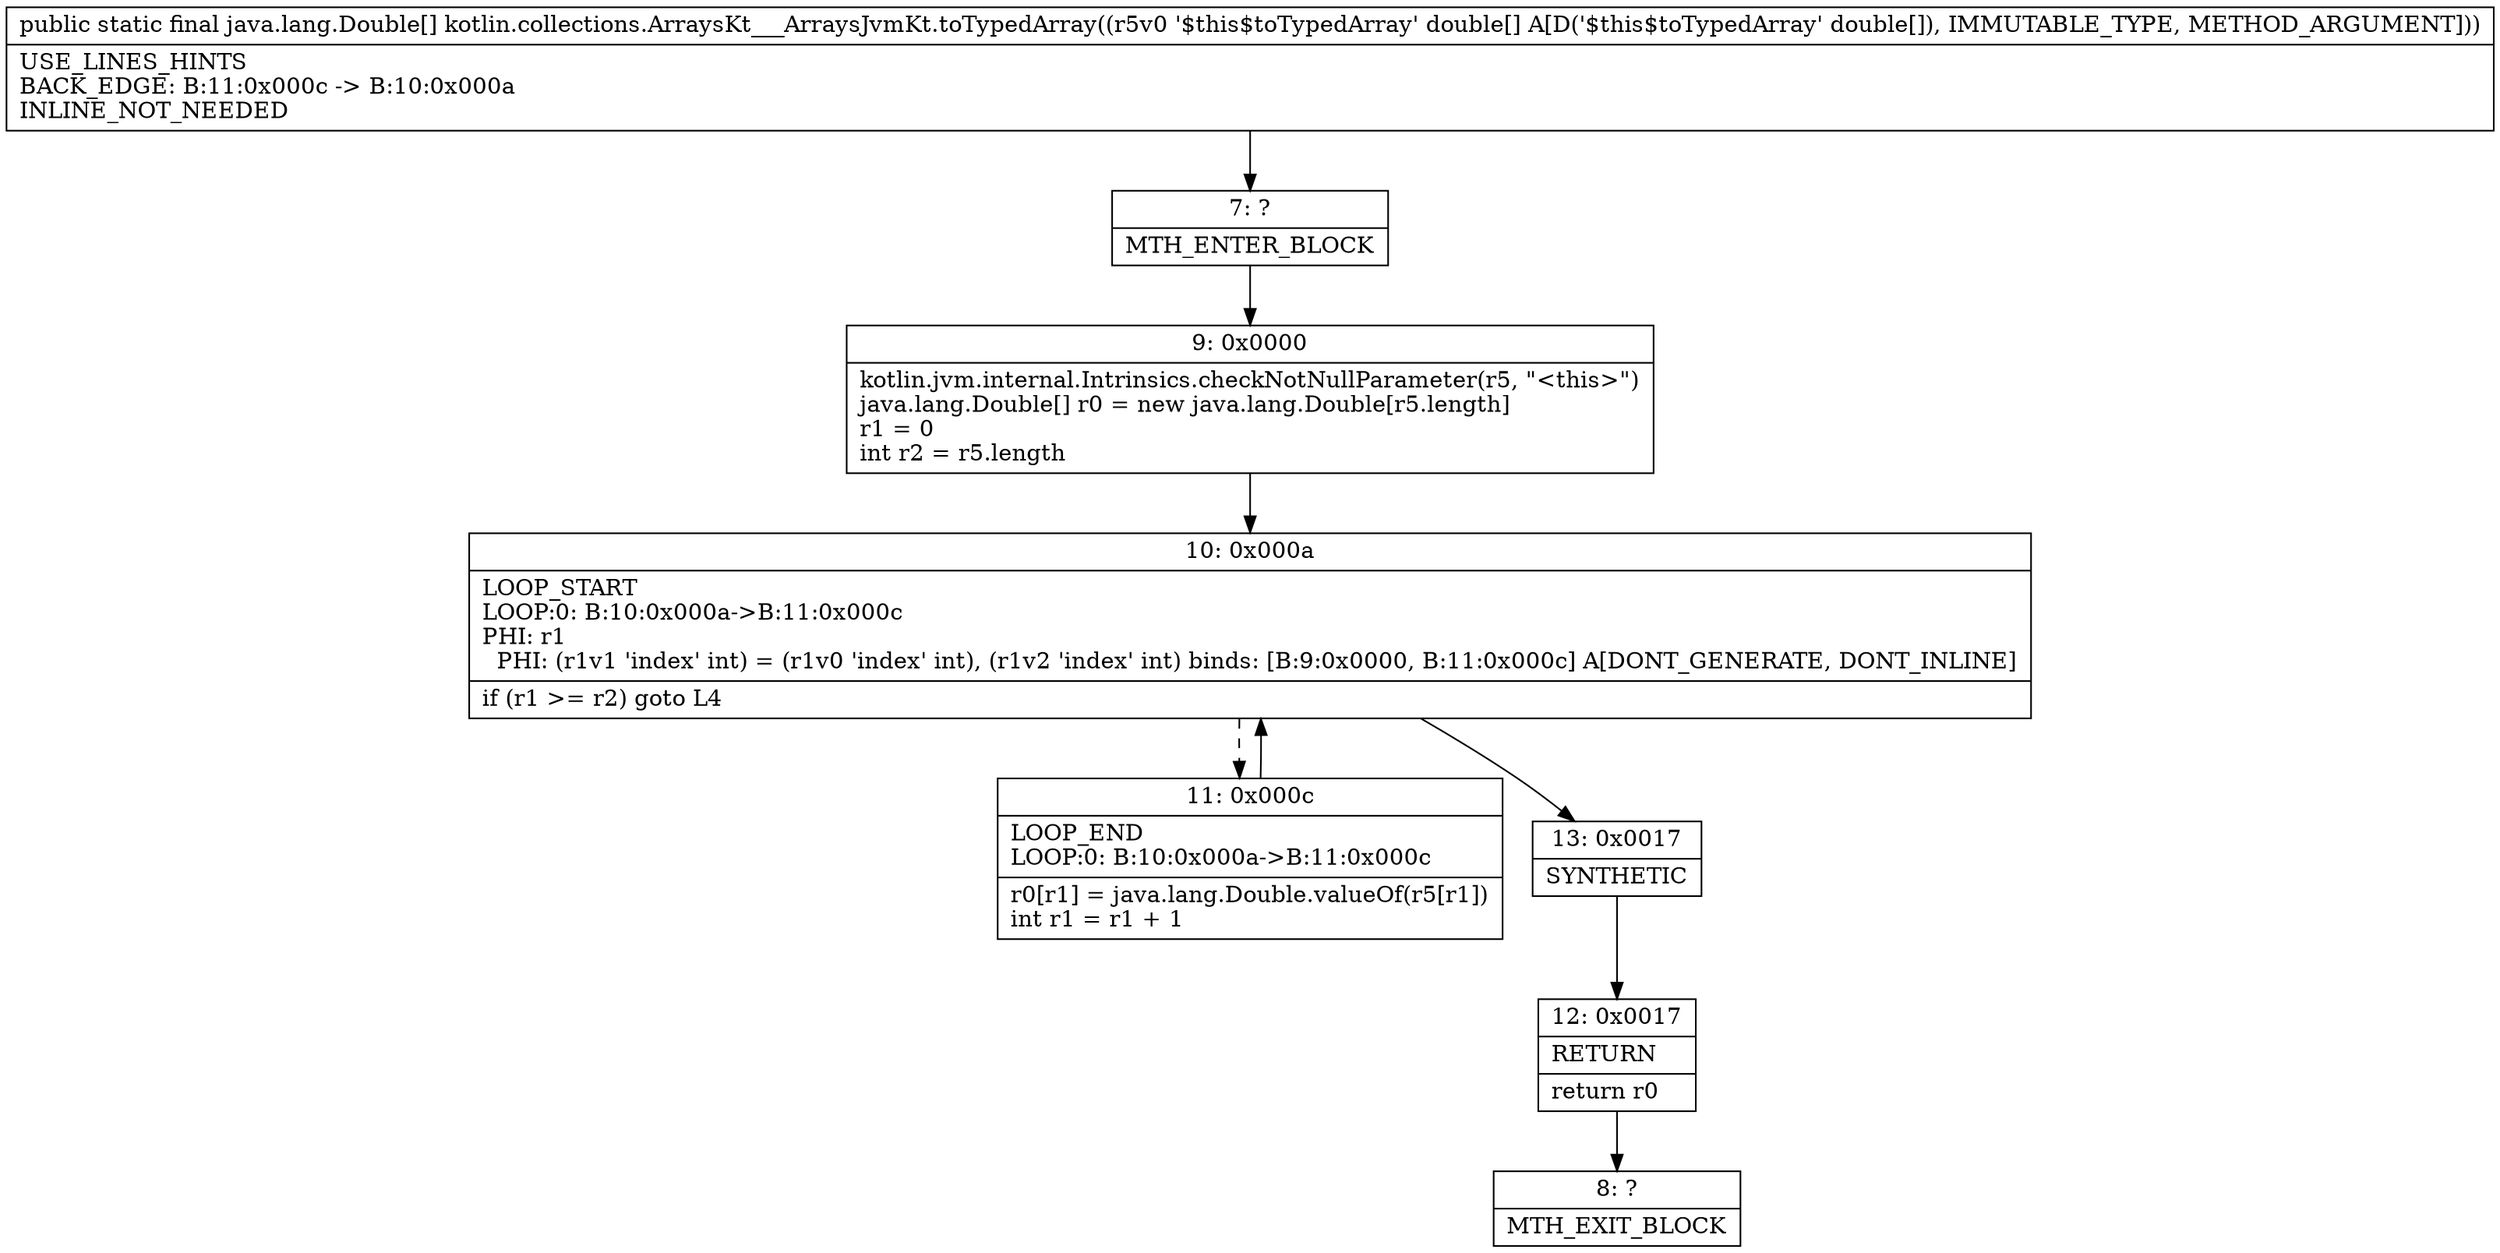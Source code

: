 digraph "CFG forkotlin.collections.ArraysKt___ArraysJvmKt.toTypedArray([D)[Ljava\/lang\/Double;" {
Node_7 [shape=record,label="{7\:\ ?|MTH_ENTER_BLOCK\l}"];
Node_9 [shape=record,label="{9\:\ 0x0000|kotlin.jvm.internal.Intrinsics.checkNotNullParameter(r5, \"\<this\>\")\ljava.lang.Double[] r0 = new java.lang.Double[r5.length]\lr1 = 0\lint r2 = r5.length\l}"];
Node_10 [shape=record,label="{10\:\ 0x000a|LOOP_START\lLOOP:0: B:10:0x000a\-\>B:11:0x000c\lPHI: r1 \l  PHI: (r1v1 'index' int) = (r1v0 'index' int), (r1v2 'index' int) binds: [B:9:0x0000, B:11:0x000c] A[DONT_GENERATE, DONT_INLINE]\l|if (r1 \>= r2) goto L4\l}"];
Node_11 [shape=record,label="{11\:\ 0x000c|LOOP_END\lLOOP:0: B:10:0x000a\-\>B:11:0x000c\l|r0[r1] = java.lang.Double.valueOf(r5[r1])\lint r1 = r1 + 1\l}"];
Node_13 [shape=record,label="{13\:\ 0x0017|SYNTHETIC\l}"];
Node_12 [shape=record,label="{12\:\ 0x0017|RETURN\l|return r0\l}"];
Node_8 [shape=record,label="{8\:\ ?|MTH_EXIT_BLOCK\l}"];
MethodNode[shape=record,label="{public static final java.lang.Double[] kotlin.collections.ArraysKt___ArraysJvmKt.toTypedArray((r5v0 '$this$toTypedArray' double[] A[D('$this$toTypedArray' double[]), IMMUTABLE_TYPE, METHOD_ARGUMENT]))  | USE_LINES_HINTS\lBACK_EDGE: B:11:0x000c \-\> B:10:0x000a\lINLINE_NOT_NEEDED\l}"];
MethodNode -> Node_7;Node_7 -> Node_9;
Node_9 -> Node_10;
Node_10 -> Node_11[style=dashed];
Node_10 -> Node_13;
Node_11 -> Node_10;
Node_13 -> Node_12;
Node_12 -> Node_8;
}

